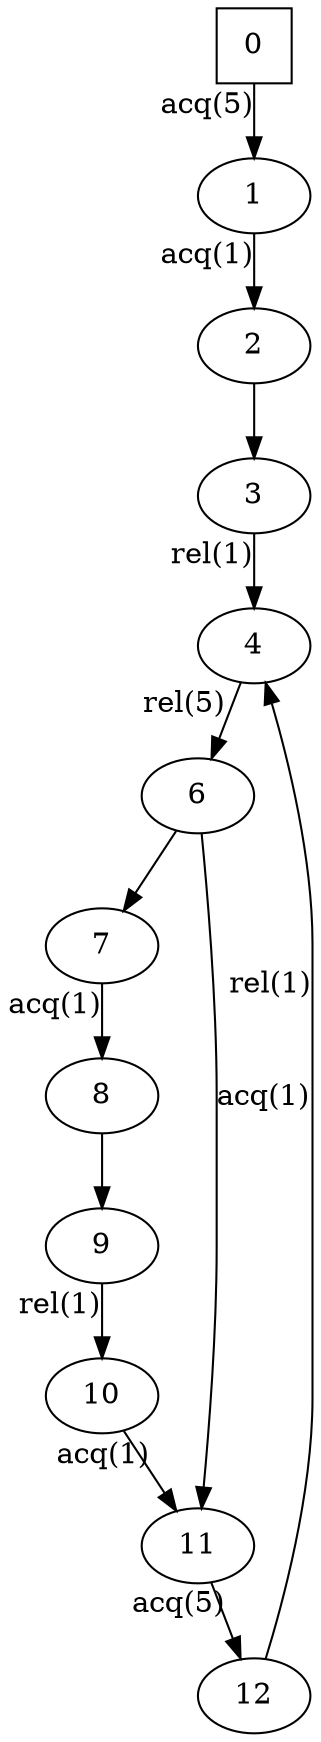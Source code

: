 digraph auto_3{
0[shape=square];
1;
2;
3;
4;
6;
7;
8;
9;
10;
11;
12;
1 -> 2[xlabel="acq(1)"];
3 -> 4[xlabel="rel(1)"];
7 -> 8[xlabel="acq(1)"];
2 -> 3;
9 -> 10[xlabel="rel(1)"];
10 -> 11[xlabel="acq(1)"];
11 -> 12[xlabel="acq(5)"];
12 -> 4[xlabel="rel(1)"];
6 -> 7;
6 -> 11[xlabel="acq(1)"];
4 -> 6[xlabel="rel(5)"];
8 -> 9;
0 -> 1[xlabel="acq(5)"];
}
